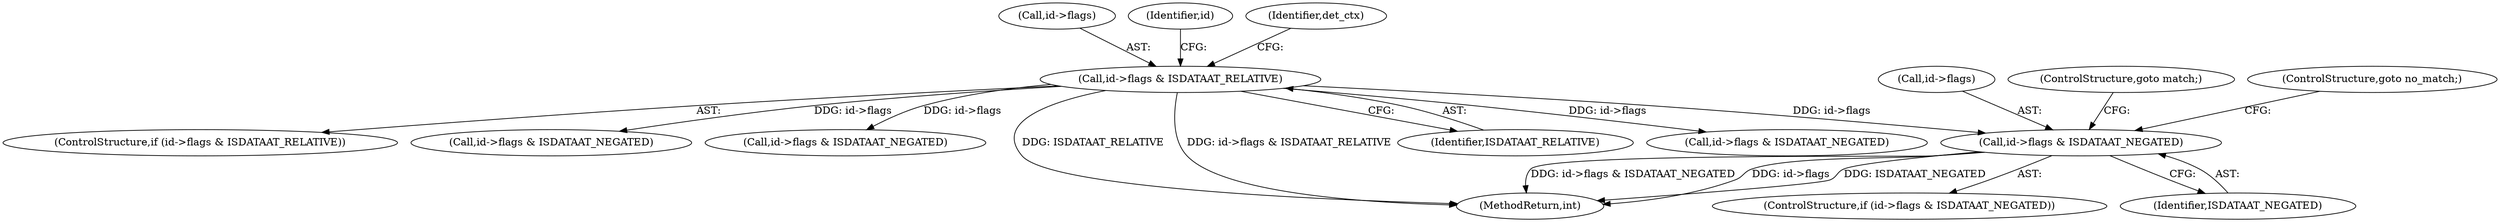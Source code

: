 digraph "0_suricata_47afc577ff763150f9b47f10331f5ef9eb847a57@pointer" {
"1000936" [label="(Call,id->flags & ISDATAAT_NEGATED)"];
"1000887" [label="(Call,id->flags & ISDATAAT_RELATIVE)"];
"1000891" [label="(Identifier,ISDATAAT_RELATIVE)"];
"1000887" [label="(Call,id->flags & ISDATAAT_RELATIVE)"];
"1000937" [label="(Call,id->flags)"];
"1000940" [label="(Identifier,ISDATAAT_NEGATED)"];
"1000936" [label="(Call,id->flags & ISDATAAT_NEGATED)"];
"1000905" [label="(Call,id->flags & ISDATAAT_NEGATED)"];
"1000888" [label="(Call,id->flags)"];
"1000929" [label="(Identifier,id)"];
"1000886" [label="(ControlStructure,if (id->flags & ISDATAAT_RELATIVE))"];
"1000897" [label="(Identifier,det_ctx)"];
"1000952" [label="(Call,id->flags & ISDATAAT_NEGATED)"];
"1000942" [label="(ControlStructure,goto match;)"];
"1000917" [label="(Call,id->flags & ISDATAAT_NEGATED)"];
"1001577" [label="(MethodReturn,int)"];
"1000935" [label="(ControlStructure,if (id->flags & ISDATAAT_NEGATED))"];
"1000941" [label="(ControlStructure,goto no_match;)"];
"1000936" -> "1000935"  [label="AST: "];
"1000936" -> "1000940"  [label="CFG: "];
"1000937" -> "1000936"  [label="AST: "];
"1000940" -> "1000936"  [label="AST: "];
"1000941" -> "1000936"  [label="CFG: "];
"1000942" -> "1000936"  [label="CFG: "];
"1000936" -> "1001577"  [label="DDG: id->flags & ISDATAAT_NEGATED"];
"1000936" -> "1001577"  [label="DDG: id->flags"];
"1000936" -> "1001577"  [label="DDG: ISDATAAT_NEGATED"];
"1000887" -> "1000936"  [label="DDG: id->flags"];
"1000887" -> "1000886"  [label="AST: "];
"1000887" -> "1000891"  [label="CFG: "];
"1000888" -> "1000887"  [label="AST: "];
"1000891" -> "1000887"  [label="AST: "];
"1000897" -> "1000887"  [label="CFG: "];
"1000929" -> "1000887"  [label="CFG: "];
"1000887" -> "1001577"  [label="DDG: ISDATAAT_RELATIVE"];
"1000887" -> "1001577"  [label="DDG: id->flags & ISDATAAT_RELATIVE"];
"1000887" -> "1000905"  [label="DDG: id->flags"];
"1000887" -> "1000917"  [label="DDG: id->flags"];
"1000887" -> "1000952"  [label="DDG: id->flags"];
}
